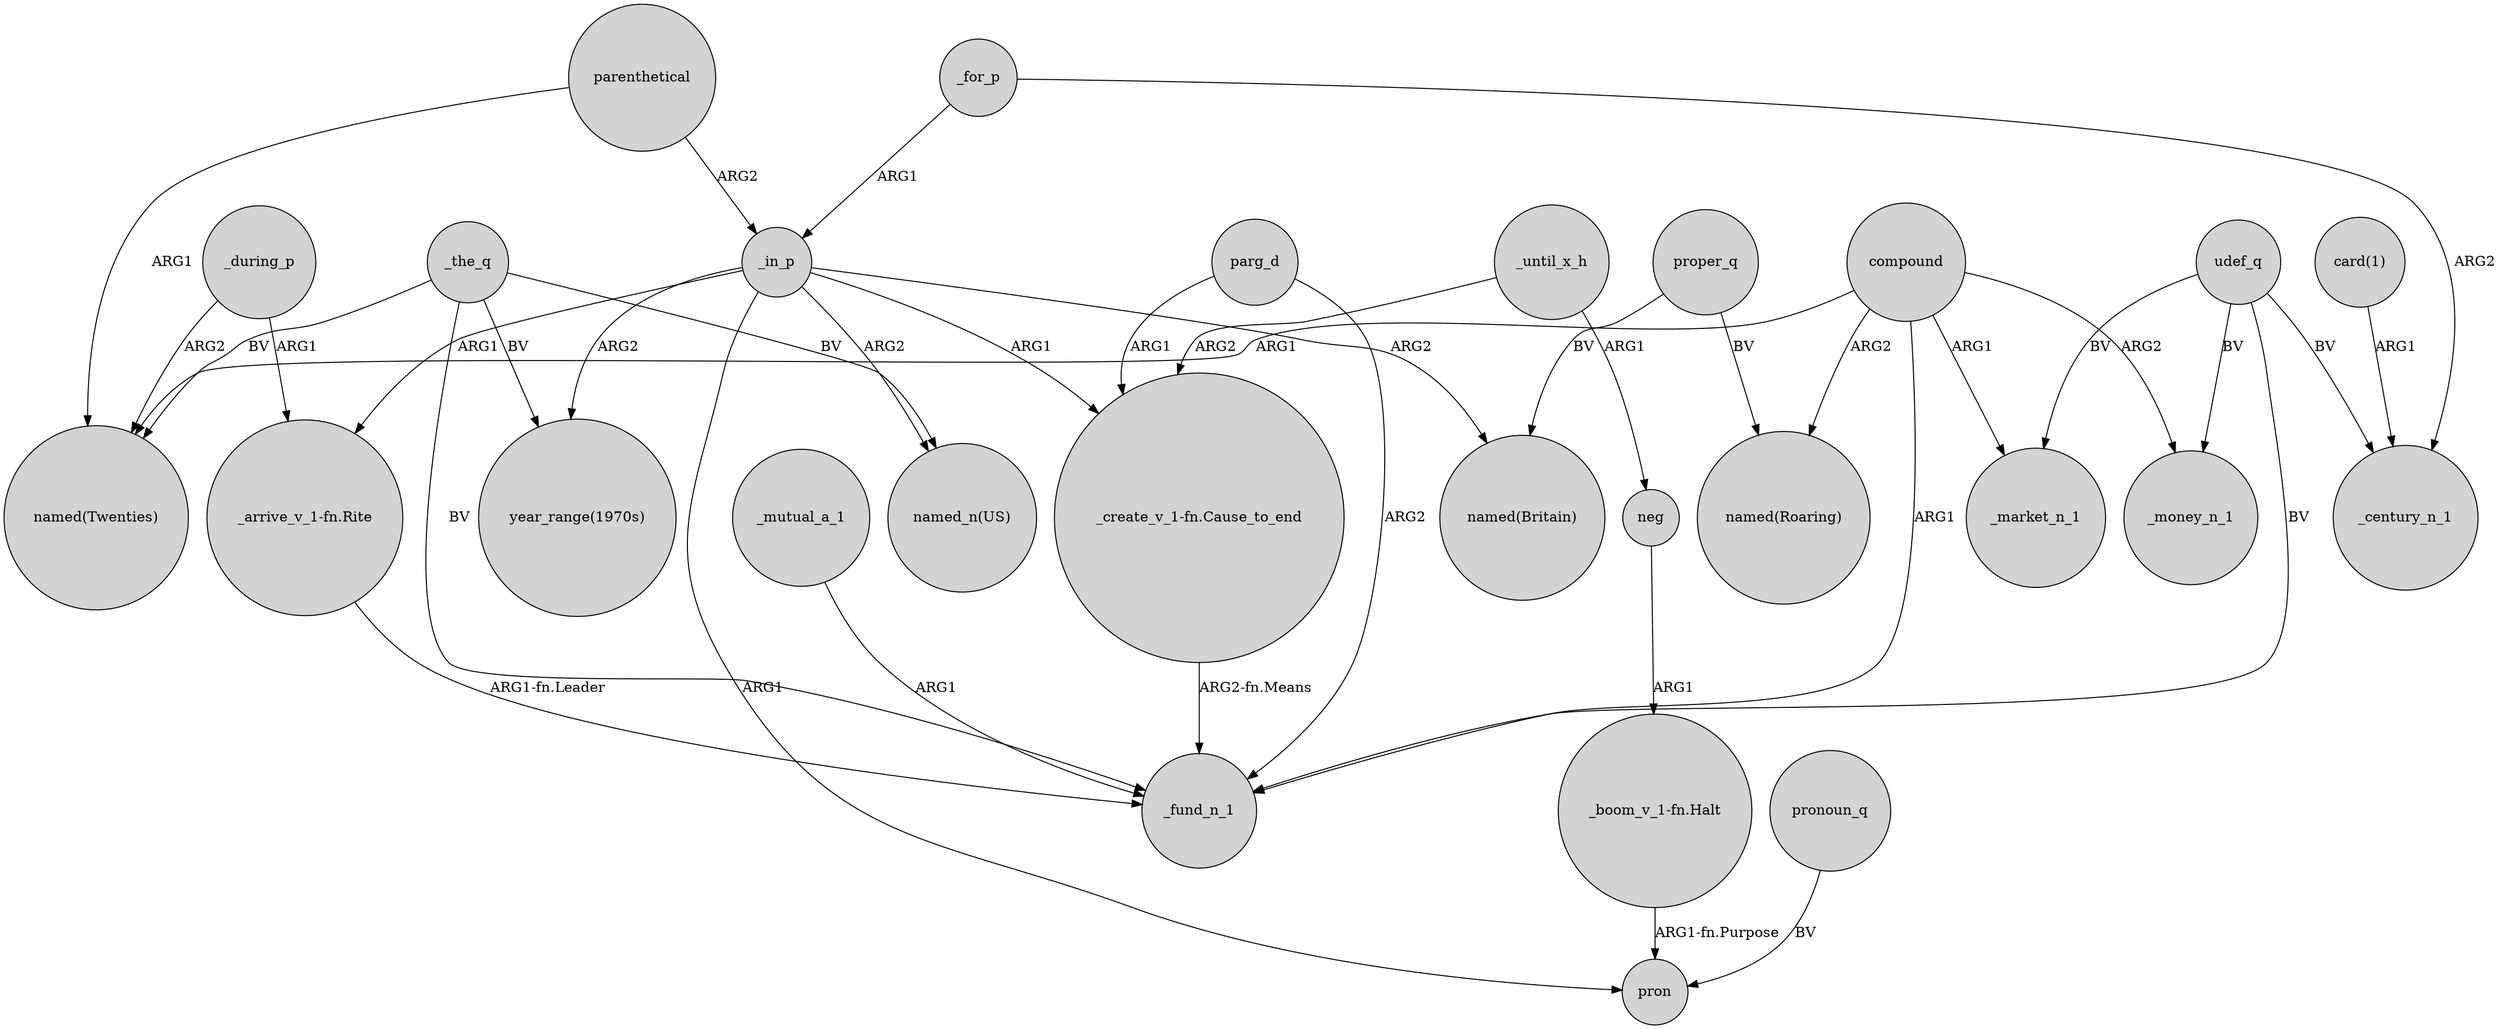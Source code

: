 digraph {
	node [shape=circle style=filled]
	compound -> _fund_n_1 [label=ARG1]
	parg_d -> "_create_v_1-fn.Cause_to_end" [label=ARG1]
	udef_q -> _market_n_1 [label=BV]
	_in_p -> "named_n(US)" [label=ARG2]
	_the_q -> _fund_n_1 [label=BV]
	_the_q -> "named_n(US)" [label=BV]
	udef_q -> _fund_n_1 [label=BV]
	_in_p -> "_create_v_1-fn.Cause_to_end" [label=ARG1]
	_until_x_h -> "_create_v_1-fn.Cause_to_end" [label=ARG2]
	_the_q -> "year_range(1970s)" [label=BV]
	"_boom_v_1-fn.Halt" -> pron [label="ARG1-fn.Purpose"]
	compound -> "named(Roaring)" [label=ARG2]
	_the_q -> "named(Twenties)" [label=BV]
	_for_p -> _century_n_1 [label=ARG2]
	pronoun_q -> pron [label=BV]
	_in_p -> "_arrive_v_1-fn.Rite" [label=ARG1]
	proper_q -> "named(Roaring)" [label=BV]
	_during_p -> "_arrive_v_1-fn.Rite" [label=ARG1]
	parg_d -> _fund_n_1 [label=ARG2]
	udef_q -> _money_n_1 [label=BV]
	proper_q -> "named(Britain)" [label=BV]
	"card(1)" -> _century_n_1 [label=ARG1]
	compound -> _money_n_1 [label=ARG2]
	compound -> "named(Twenties)" [label=ARG1]
	parenthetical -> _in_p [label=ARG2]
	_mutual_a_1 -> _fund_n_1 [label=ARG1]
	_in_p -> "named(Britain)" [label=ARG2]
	"_create_v_1-fn.Cause_to_end" -> _fund_n_1 [label="ARG2-fn.Means"]
	neg -> "_boom_v_1-fn.Halt" [label=ARG1]
	_during_p -> "named(Twenties)" [label=ARG2]
	parenthetical -> "named(Twenties)" [label=ARG1]
	_for_p -> _in_p [label=ARG1]
	udef_q -> _century_n_1 [label=BV]
	compound -> _market_n_1 [label=ARG1]
	_in_p -> "year_range(1970s)" [label=ARG2]
	_in_p -> pron [label=ARG1]
	"_arrive_v_1-fn.Rite" -> _fund_n_1 [label="ARG1-fn.Leader"]
	_until_x_h -> neg [label=ARG1]
}
